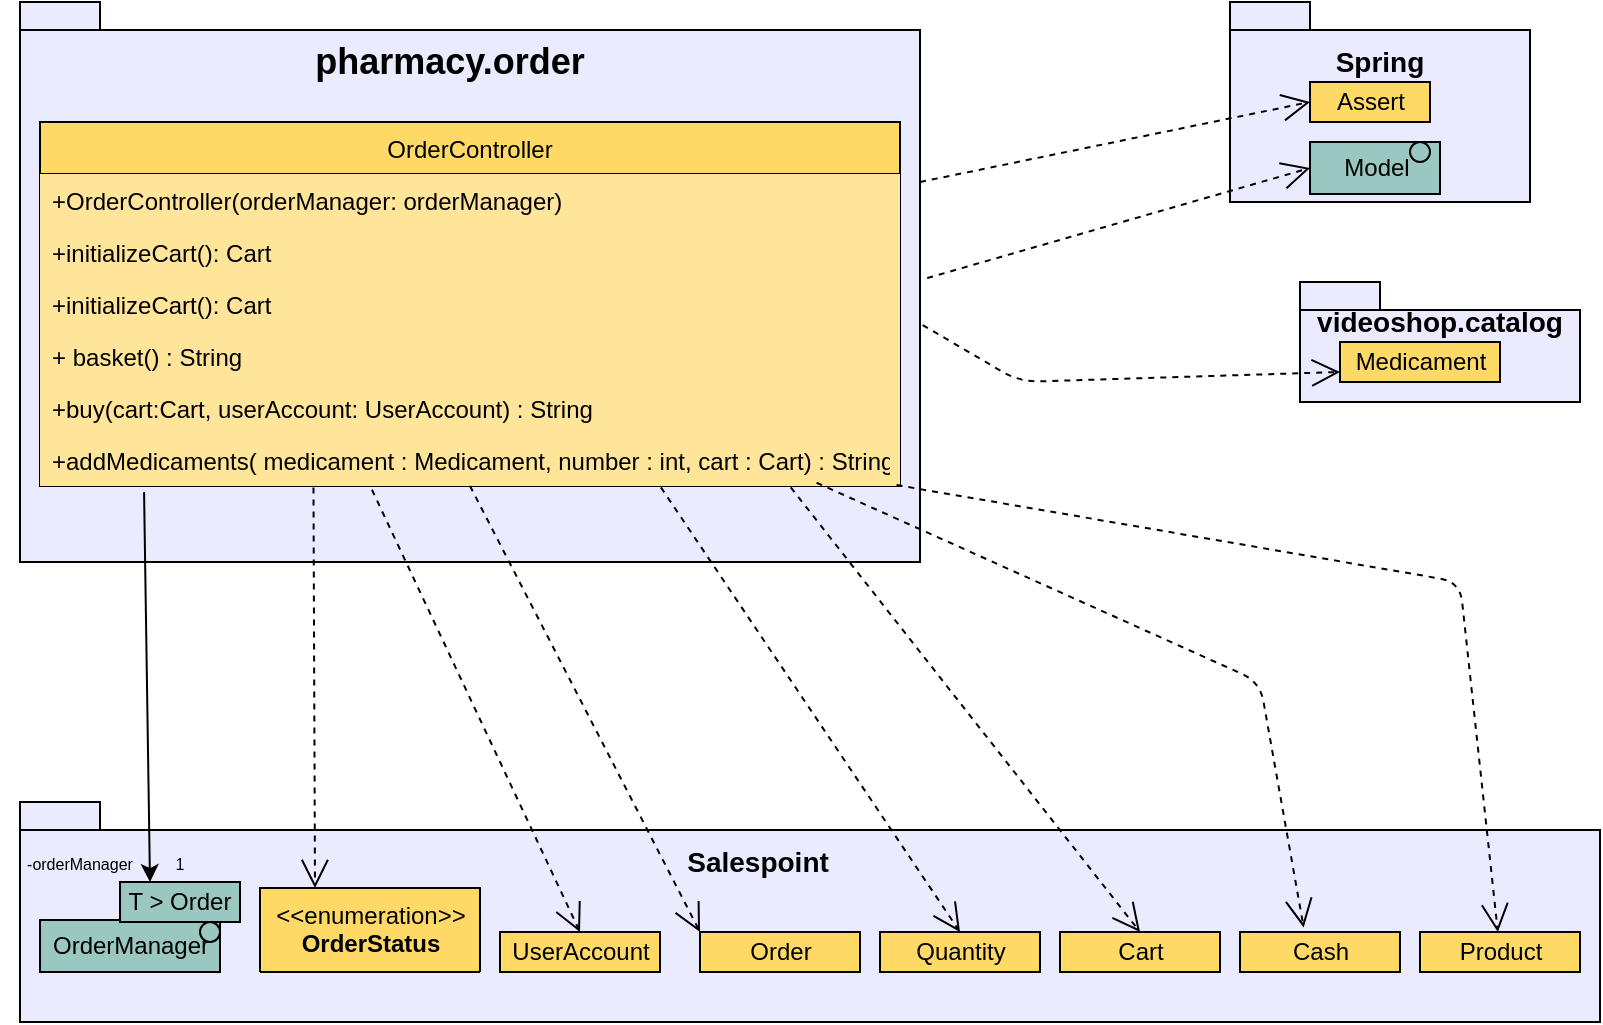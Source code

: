 <mxfile version="13.10.0" type="device"><diagram id="C5RBs43oDa-KdzZeNtuy" name="Page-1"><mxGraphModel dx="1287" dy="602" grid="1" gridSize="10" guides="1" tooltips="1" connect="1" arrows="1" fold="1" page="1" pageScale="1" pageWidth="827" pageHeight="1169" math="0" shadow="0"><root><mxCell id="WIyWlLk6GJQsqaUBKTNV-0"/><mxCell id="WIyWlLk6GJQsqaUBKTNV-1" parent="WIyWlLk6GJQsqaUBKTNV-0"/><mxCell id="ubCHBSTDOYZAjrllcMPK-0" value="" style="shape=folder;fontStyle=1;spacingTop=10;tabWidth=40;tabHeight=14;tabPosition=left;html=1;fillColor=#EBEBFF;" vertex="1" parent="WIyWlLk6GJQsqaUBKTNV-1"><mxGeometry x="10" y="100" width="450" height="280" as="geometry"/></mxCell><mxCell id="ubCHBSTDOYZAjrllcMPK-1" value="&lt;font style=&quot;font-size: 18px&quot;&gt;&lt;b&gt;pharmacy.order&lt;/b&gt;&lt;/font&gt;" style="text;html=1;strokeColor=none;fillColor=none;align=center;verticalAlign=middle;whiteSpace=wrap;rounded=0;" vertex="1" parent="WIyWlLk6GJQsqaUBKTNV-1"><mxGeometry x="180" y="120" width="90" height="20" as="geometry"/></mxCell><mxCell id="ubCHBSTDOYZAjrllcMPK-2" value="OrderController" style="swimlane;fontStyle=0;childLayout=stackLayout;horizontal=1;startSize=26;fillColor=#FFD966;horizontalStack=0;resizeParent=1;resizeParentMax=0;resizeLast=0;collapsible=1;marginBottom=0;" vertex="1" parent="WIyWlLk6GJQsqaUBKTNV-1"><mxGeometry x="20" y="160" width="430" height="182" as="geometry"/></mxCell><mxCell id="ubCHBSTDOYZAjrllcMPK-3" value="+OrderController(orderManager: orderManager)" style="text;strokeColor=none;fillColor=#FFE599;align=left;verticalAlign=top;spacingLeft=4;spacingRight=4;overflow=hidden;rotatable=0;points=[[0,0.5],[1,0.5]];portConstraint=eastwest;" vertex="1" parent="ubCHBSTDOYZAjrllcMPK-2"><mxGeometry y="26" width="430" height="26" as="geometry"/></mxCell><mxCell id="ubCHBSTDOYZAjrllcMPK-4" value="+initializeCart(): Cart" style="text;strokeColor=none;fillColor=#FFE599;align=left;verticalAlign=top;spacingLeft=4;spacingRight=4;overflow=hidden;rotatable=0;points=[[0,0.5],[1,0.5]];portConstraint=eastwest;" vertex="1" parent="ubCHBSTDOYZAjrllcMPK-2"><mxGeometry y="52" width="430" height="26" as="geometry"/></mxCell><mxCell id="ubCHBSTDOYZAjrllcMPK-9" value="+initializeCart(): Cart" style="text;strokeColor=none;fillColor=#FFE599;align=left;verticalAlign=top;spacingLeft=4;spacingRight=4;overflow=hidden;rotatable=0;points=[[0,0.5],[1,0.5]];portConstraint=eastwest;" vertex="1" parent="ubCHBSTDOYZAjrllcMPK-2"><mxGeometry y="78" width="430" height="26" as="geometry"/></mxCell><mxCell id="ubCHBSTDOYZAjrllcMPK-7" value="+ basket() : String" style="text;strokeColor=none;fillColor=#FFE599;align=left;verticalAlign=top;spacingLeft=4;spacingRight=4;overflow=hidden;rotatable=0;points=[[0,0.5],[1,0.5]];portConstraint=eastwest;" vertex="1" parent="ubCHBSTDOYZAjrllcMPK-2"><mxGeometry y="104" width="430" height="26" as="geometry"/></mxCell><mxCell id="ubCHBSTDOYZAjrllcMPK-8" value="+buy(cart:Cart, userAccount: UserAccount) : String " style="text;strokeColor=none;fillColor=#FFE599;align=left;verticalAlign=top;spacingLeft=4;spacingRight=4;overflow=hidden;rotatable=0;points=[[0,0.5],[1,0.5]];portConstraint=eastwest;" vertex="1" parent="ubCHBSTDOYZAjrllcMPK-2"><mxGeometry y="130" width="430" height="26" as="geometry"/></mxCell><mxCell id="ubCHBSTDOYZAjrllcMPK-5" value="+addMedicaments( medicament : Medicament, number : int, cart : Cart) : String  " style="text;strokeColor=none;fillColor=#FFE599;align=left;verticalAlign=top;spacingLeft=4;spacingRight=4;overflow=hidden;rotatable=0;points=[[0,0.5],[1,0.5]];portConstraint=eastwest;" vertex="1" parent="ubCHBSTDOYZAjrllcMPK-2"><mxGeometry y="156" width="430" height="26" as="geometry"/></mxCell><mxCell id="ubCHBSTDOYZAjrllcMPK-11" value="" style="shape=folder;fontStyle=1;spacingTop=10;tabWidth=40;tabHeight=14;tabPosition=left;html=1;fillColor=#EBEBFF;" vertex="1" parent="WIyWlLk6GJQsqaUBKTNV-1"><mxGeometry x="615" y="100" width="150" height="100" as="geometry"/></mxCell><mxCell id="ubCHBSTDOYZAjrllcMPK-12" value="&lt;font style=&quot;font-size: 14px&quot;&gt;&lt;b&gt;Spring&lt;/b&gt;&lt;/font&gt;" style="text;html=1;strokeColor=none;fillColor=none;align=center;verticalAlign=middle;whiteSpace=wrap;rounded=0;" vertex="1" parent="WIyWlLk6GJQsqaUBKTNV-1"><mxGeometry x="655" y="120" width="70" height="20" as="geometry"/></mxCell><mxCell id="ubCHBSTDOYZAjrllcMPK-13" value="Assert" style="html=1;fillColor=#FFD966;" vertex="1" parent="WIyWlLk6GJQsqaUBKTNV-1"><mxGeometry x="655" y="140" width="60" height="20" as="geometry"/></mxCell><mxCell id="ubCHBSTDOYZAjrllcMPK-14" value="Model" style="html=1;fillColor=#9AC7BF;" vertex="1" parent="WIyWlLk6GJQsqaUBKTNV-1"><mxGeometry x="655" y="170" width="65" height="26" as="geometry"/></mxCell><mxCell id="ubCHBSTDOYZAjrllcMPK-15" value="" style="ellipse;whiteSpace=wrap;html=1;aspect=fixed;fillColor=#9AC7BF;" vertex="1" parent="WIyWlLk6GJQsqaUBKTNV-1"><mxGeometry x="705" y="170" width="10" height="10" as="geometry"/></mxCell><mxCell id="ubCHBSTDOYZAjrllcMPK-22" value="" style="shape=folder;fontStyle=1;spacingTop=10;tabWidth=40;tabHeight=14;tabPosition=left;html=1;fillColor=#EBEBFF;" vertex="1" parent="WIyWlLk6GJQsqaUBKTNV-1"><mxGeometry x="650" y="240" width="140" height="60" as="geometry"/></mxCell><mxCell id="ubCHBSTDOYZAjrllcMPK-24" value="Medicament" style="html=1;fillColor=#FFD966;" vertex="1" parent="WIyWlLk6GJQsqaUBKTNV-1"><mxGeometry x="670" y="270" width="80" height="20" as="geometry"/></mxCell><mxCell id="ubCHBSTDOYZAjrllcMPK-25" value="&lt;font style=&quot;font-size: 14px&quot;&gt;&lt;b&gt;videoshop.catalog&lt;/b&gt;&lt;/font&gt;" style="text;html=1;strokeColor=none;fillColor=none;align=center;verticalAlign=middle;whiteSpace=wrap;rounded=0;" vertex="1" parent="WIyWlLk6GJQsqaUBKTNV-1"><mxGeometry x="685" y="250" width="70" height="20" as="geometry"/></mxCell><mxCell id="ubCHBSTDOYZAjrllcMPK-26" value="" style="shape=folder;fontStyle=1;spacingTop=10;tabWidth=40;tabHeight=14;tabPosition=left;html=1;fillColor=#EBEBFF;" vertex="1" parent="WIyWlLk6GJQsqaUBKTNV-1"><mxGeometry x="10" y="500" width="790" height="110" as="geometry"/></mxCell><mxCell id="ubCHBSTDOYZAjrllcMPK-28" value="&lt;font style=&quot;font-size: 14px&quot;&gt;&lt;b&gt;Salespoint&lt;/b&gt;&lt;/font&gt;" style="text;html=1;strokeColor=none;fillColor=none;align=center;verticalAlign=middle;whiteSpace=wrap;rounded=0;" vertex="1" parent="WIyWlLk6GJQsqaUBKTNV-1"><mxGeometry x="344" y="520" width="70" height="20" as="geometry"/></mxCell><mxCell id="ubCHBSTDOYZAjrllcMPK-30" value="UserAccount" style="html=1;fillColor=#FFD966;" vertex="1" parent="WIyWlLk6GJQsqaUBKTNV-1"><mxGeometry x="250" y="565" width="80" height="20" as="geometry"/></mxCell><mxCell id="ubCHBSTDOYZAjrllcMPK-31" value="Order" style="html=1;fillColor=#FFD966;" vertex="1" parent="WIyWlLk6GJQsqaUBKTNV-1"><mxGeometry x="350" y="565" width="80" height="20" as="geometry"/></mxCell><mxCell id="ubCHBSTDOYZAjrllcMPK-32" value="Quantity" style="html=1;fillColor=#FFD966;" vertex="1" parent="WIyWlLk6GJQsqaUBKTNV-1"><mxGeometry x="440" y="565" width="80" height="20" as="geometry"/></mxCell><mxCell id="ubCHBSTDOYZAjrllcMPK-33" value="Cart" style="html=1;fillColor=#FFD966;" vertex="1" parent="WIyWlLk6GJQsqaUBKTNV-1"><mxGeometry x="530" y="565" width="80" height="20" as="geometry"/></mxCell><mxCell id="ubCHBSTDOYZAjrllcMPK-34" value="Cash" style="html=1;fillColor=#FFD966;" vertex="1" parent="WIyWlLk6GJQsqaUBKTNV-1"><mxGeometry x="620" y="565" width="80" height="20" as="geometry"/></mxCell><mxCell id="ubCHBSTDOYZAjrllcMPK-35" value="Product" style="html=1;fillColor=#FFD966;" vertex="1" parent="WIyWlLk6GJQsqaUBKTNV-1"><mxGeometry x="710" y="565" width="80" height="20" as="geometry"/></mxCell><mxCell id="ubCHBSTDOYZAjrllcMPK-37" value="OrderManager" style="html=1;fillColor=#9AC7BF;" vertex="1" parent="WIyWlLk6GJQsqaUBKTNV-1"><mxGeometry x="20" y="559" width="90" height="26" as="geometry"/></mxCell><mxCell id="ubCHBSTDOYZAjrllcMPK-39" value="&amp;lt;&amp;lt;enumeration&amp;gt;&amp;gt;&lt;br&gt;&lt;b&gt;OrderStatus&lt;/b&gt;" style="swimlane;fontStyle=0;align=center;verticalAlign=top;childLayout=stackLayout;horizontal=1;startSize=70;horizontalStack=0;resizeParent=1;resizeParentMax=0;resizeLast=0;collapsible=0;marginBottom=0;html=1;fillColor=#FFD966;" vertex="1" parent="WIyWlLk6GJQsqaUBKTNV-1"><mxGeometry x="130" y="543" width="110" height="42" as="geometry"/></mxCell><mxCell id="ubCHBSTDOYZAjrllcMPK-42" value="T &amp;gt; Order" style="rounded=0;whiteSpace=wrap;html=1;fillColor=#9AC7BF;" vertex="1" parent="WIyWlLk6GJQsqaUBKTNV-1"><mxGeometry x="60" y="540" width="60" height="20" as="geometry"/></mxCell><mxCell id="ubCHBSTDOYZAjrllcMPK-43" value="" style="ellipse;whiteSpace=wrap;html=1;aspect=fixed;fillColor=#9AC7BF;" vertex="1" parent="WIyWlLk6GJQsqaUBKTNV-1"><mxGeometry x="100" y="560" width="10" height="10" as="geometry"/></mxCell><mxCell id="ubCHBSTDOYZAjrllcMPK-44" value="" style="endArrow=classic;html=1;entryX=0.25;entryY=0;entryDx=0;entryDy=0;exitX=0.121;exitY=1.118;exitDx=0;exitDy=0;exitPerimeter=0;" edge="1" parent="WIyWlLk6GJQsqaUBKTNV-1" source="ubCHBSTDOYZAjrllcMPK-5" target="ubCHBSTDOYZAjrllcMPK-42"><mxGeometry width="50" height="50" relative="1" as="geometry"><mxPoint x="75" y="350" as="sourcePoint"/><mxPoint x="350" y="310" as="targetPoint"/></mxGeometry></mxCell><mxCell id="ubCHBSTDOYZAjrllcMPK-45" value="&lt;font style=&quot;font-size: 8px&quot;&gt;-orderManager&lt;/font&gt;" style="text;html=1;strokeColor=none;fillColor=none;align=center;verticalAlign=middle;whiteSpace=wrap;rounded=0;" vertex="1" parent="WIyWlLk6GJQsqaUBKTNV-1"><mxGeometry y="520" width="80" height="20" as="geometry"/></mxCell><mxCell id="ubCHBSTDOYZAjrllcMPK-47" style="edgeStyle=orthogonalEdgeStyle;rounded=0;orthogonalLoop=1;jettySize=auto;html=1;exitX=0.5;exitY=1;exitDx=0;exitDy=0;" edge="1" parent="WIyWlLk6GJQsqaUBKTNV-1" source="ubCHBSTDOYZAjrllcMPK-45" target="ubCHBSTDOYZAjrllcMPK-45"><mxGeometry relative="1" as="geometry"/></mxCell><mxCell id="ubCHBSTDOYZAjrllcMPK-48" value="&lt;font style=&quot;font-size: 8px&quot;&gt;1&lt;/font&gt;" style="text;html=1;strokeColor=none;fillColor=none;align=center;verticalAlign=middle;whiteSpace=wrap;rounded=0;" vertex="1" parent="WIyWlLk6GJQsqaUBKTNV-1"><mxGeometry x="50" y="520" width="80" height="20" as="geometry"/></mxCell><mxCell id="ubCHBSTDOYZAjrllcMPK-49" value="" style="endArrow=open;endSize=12;dashed=1;html=1;entryX=0.25;entryY=0;entryDx=0;entryDy=0;exitX=0.318;exitY=1.027;exitDx=0;exitDy=0;exitPerimeter=0;" edge="1" parent="WIyWlLk6GJQsqaUBKTNV-1" source="ubCHBSTDOYZAjrllcMPK-5" target="ubCHBSTDOYZAjrllcMPK-39"><mxGeometry width="160" relative="1" as="geometry"><mxPoint x="150" y="340" as="sourcePoint"/><mxPoint x="440" y="590" as="targetPoint"/></mxGeometry></mxCell><mxCell id="ubCHBSTDOYZAjrllcMPK-50" value="" style="endArrow=open;endSize=12;dashed=1;html=1;entryX=0.5;entryY=0;entryDx=0;entryDy=0;exitX=0.386;exitY=1.072;exitDx=0;exitDy=0;exitPerimeter=0;" edge="1" parent="WIyWlLk6GJQsqaUBKTNV-1" source="ubCHBSTDOYZAjrllcMPK-5" target="ubCHBSTDOYZAjrllcMPK-30"><mxGeometry width="160" relative="1" as="geometry"><mxPoint x="166.74" y="352.702" as="sourcePoint"/><mxPoint x="167.5" y="553" as="targetPoint"/></mxGeometry></mxCell><mxCell id="ubCHBSTDOYZAjrllcMPK-51" value="" style="endArrow=open;endSize=12;dashed=1;html=1;entryX=0;entryY=0;entryDx=0;entryDy=0;exitX=0.5;exitY=1;exitDx=0;exitDy=0;" edge="1" parent="WIyWlLk6GJQsqaUBKTNV-1" source="ubCHBSTDOYZAjrllcMPK-2" target="ubCHBSTDOYZAjrllcMPK-31"><mxGeometry width="160" relative="1" as="geometry"><mxPoint x="176.74" y="362.702" as="sourcePoint"/><mxPoint x="177.5" y="563" as="targetPoint"/></mxGeometry></mxCell><mxCell id="ubCHBSTDOYZAjrllcMPK-52" value="" style="endArrow=open;endSize=12;dashed=1;html=1;entryX=0.5;entryY=0;entryDx=0;entryDy=0;exitX=0.722;exitY=1.027;exitDx=0;exitDy=0;exitPerimeter=0;" edge="1" parent="WIyWlLk6GJQsqaUBKTNV-1" source="ubCHBSTDOYZAjrllcMPK-5" target="ubCHBSTDOYZAjrllcMPK-32"><mxGeometry width="160" relative="1" as="geometry"><mxPoint x="330" y="350" as="sourcePoint"/><mxPoint x="187.5" y="573" as="targetPoint"/></mxGeometry></mxCell><mxCell id="ubCHBSTDOYZAjrllcMPK-53" value="" style="endArrow=open;endSize=12;dashed=1;html=1;entryX=0.398;entryY=-0.115;entryDx=0;entryDy=0;exitX=0.903;exitY=0.937;exitDx=0;exitDy=0;exitPerimeter=0;entryPerimeter=0;" edge="1" parent="WIyWlLk6GJQsqaUBKTNV-1" source="ubCHBSTDOYZAjrllcMPK-5" target="ubCHBSTDOYZAjrllcMPK-34"><mxGeometry width="160" relative="1" as="geometry"><mxPoint x="400" y="350" as="sourcePoint"/><mxPoint x="197.5" y="583" as="targetPoint"/><Array as="points"><mxPoint x="630" y="440"/></Array></mxGeometry></mxCell><mxCell id="ubCHBSTDOYZAjrllcMPK-54" value="" style="endArrow=open;endSize=12;dashed=1;html=1;entryX=0.5;entryY=0;entryDx=0;entryDy=0;exitX=0.873;exitY=1.027;exitDx=0;exitDy=0;exitPerimeter=0;" edge="1" parent="WIyWlLk6GJQsqaUBKTNV-1" source="ubCHBSTDOYZAjrllcMPK-5" target="ubCHBSTDOYZAjrllcMPK-33"><mxGeometry width="160" relative="1" as="geometry"><mxPoint x="206.74" y="392.702" as="sourcePoint"/><mxPoint x="207.5" y="593" as="targetPoint"/></mxGeometry></mxCell><mxCell id="ubCHBSTDOYZAjrllcMPK-55" value="" style="endArrow=open;endSize=12;dashed=1;html=1;exitX=0.996;exitY=0.982;exitDx=0;exitDy=0;exitPerimeter=0;" edge="1" parent="WIyWlLk6GJQsqaUBKTNV-1" source="ubCHBSTDOYZAjrllcMPK-5" target="ubCHBSTDOYZAjrllcMPK-35"><mxGeometry width="160" relative="1" as="geometry"><mxPoint x="216.74" y="402.702" as="sourcePoint"/><mxPoint x="217.5" y="603" as="targetPoint"/><Array as="points"><mxPoint x="730" y="390"/></Array></mxGeometry></mxCell><mxCell id="ubCHBSTDOYZAjrllcMPK-56" value="" style="endArrow=open;endSize=12;dashed=1;html=1;entryX=0;entryY=0.5;entryDx=0;entryDy=0;" edge="1" parent="WIyWlLk6GJQsqaUBKTNV-1" target="ubCHBSTDOYZAjrllcMPK-13"><mxGeometry width="160" relative="1" as="geometry"><mxPoint x="460" y="190" as="sourcePoint"/><mxPoint x="227.5" y="613" as="targetPoint"/></mxGeometry></mxCell><mxCell id="ubCHBSTDOYZAjrllcMPK-57" value="" style="endArrow=open;endSize=12;dashed=1;html=1;entryX=0;entryY=0.5;entryDx=0;entryDy=0;exitX=1.008;exitY=0.493;exitDx=0;exitDy=0;exitPerimeter=0;" edge="1" parent="WIyWlLk6GJQsqaUBKTNV-1" source="ubCHBSTDOYZAjrllcMPK-0" target="ubCHBSTDOYZAjrllcMPK-14"><mxGeometry width="160" relative="1" as="geometry"><mxPoint x="236.74" y="422.702" as="sourcePoint"/><mxPoint x="237.5" y="623" as="targetPoint"/></mxGeometry></mxCell><mxCell id="ubCHBSTDOYZAjrllcMPK-58" value="" style="endArrow=open;endSize=12;dashed=1;html=1;entryX=0;entryY=0.75;entryDx=0;entryDy=0;exitX=1.003;exitY=0.577;exitDx=0;exitDy=0;exitPerimeter=0;" edge="1" parent="WIyWlLk6GJQsqaUBKTNV-1" source="ubCHBSTDOYZAjrllcMPK-0" target="ubCHBSTDOYZAjrllcMPK-24"><mxGeometry width="160" relative="1" as="geometry"><mxPoint x="473.6" y="248.04" as="sourcePoint"/><mxPoint x="665" y="193.0" as="targetPoint"/><Array as="points"><mxPoint x="510" y="290"/></Array></mxGeometry></mxCell></root></mxGraphModel></diagram></mxfile>